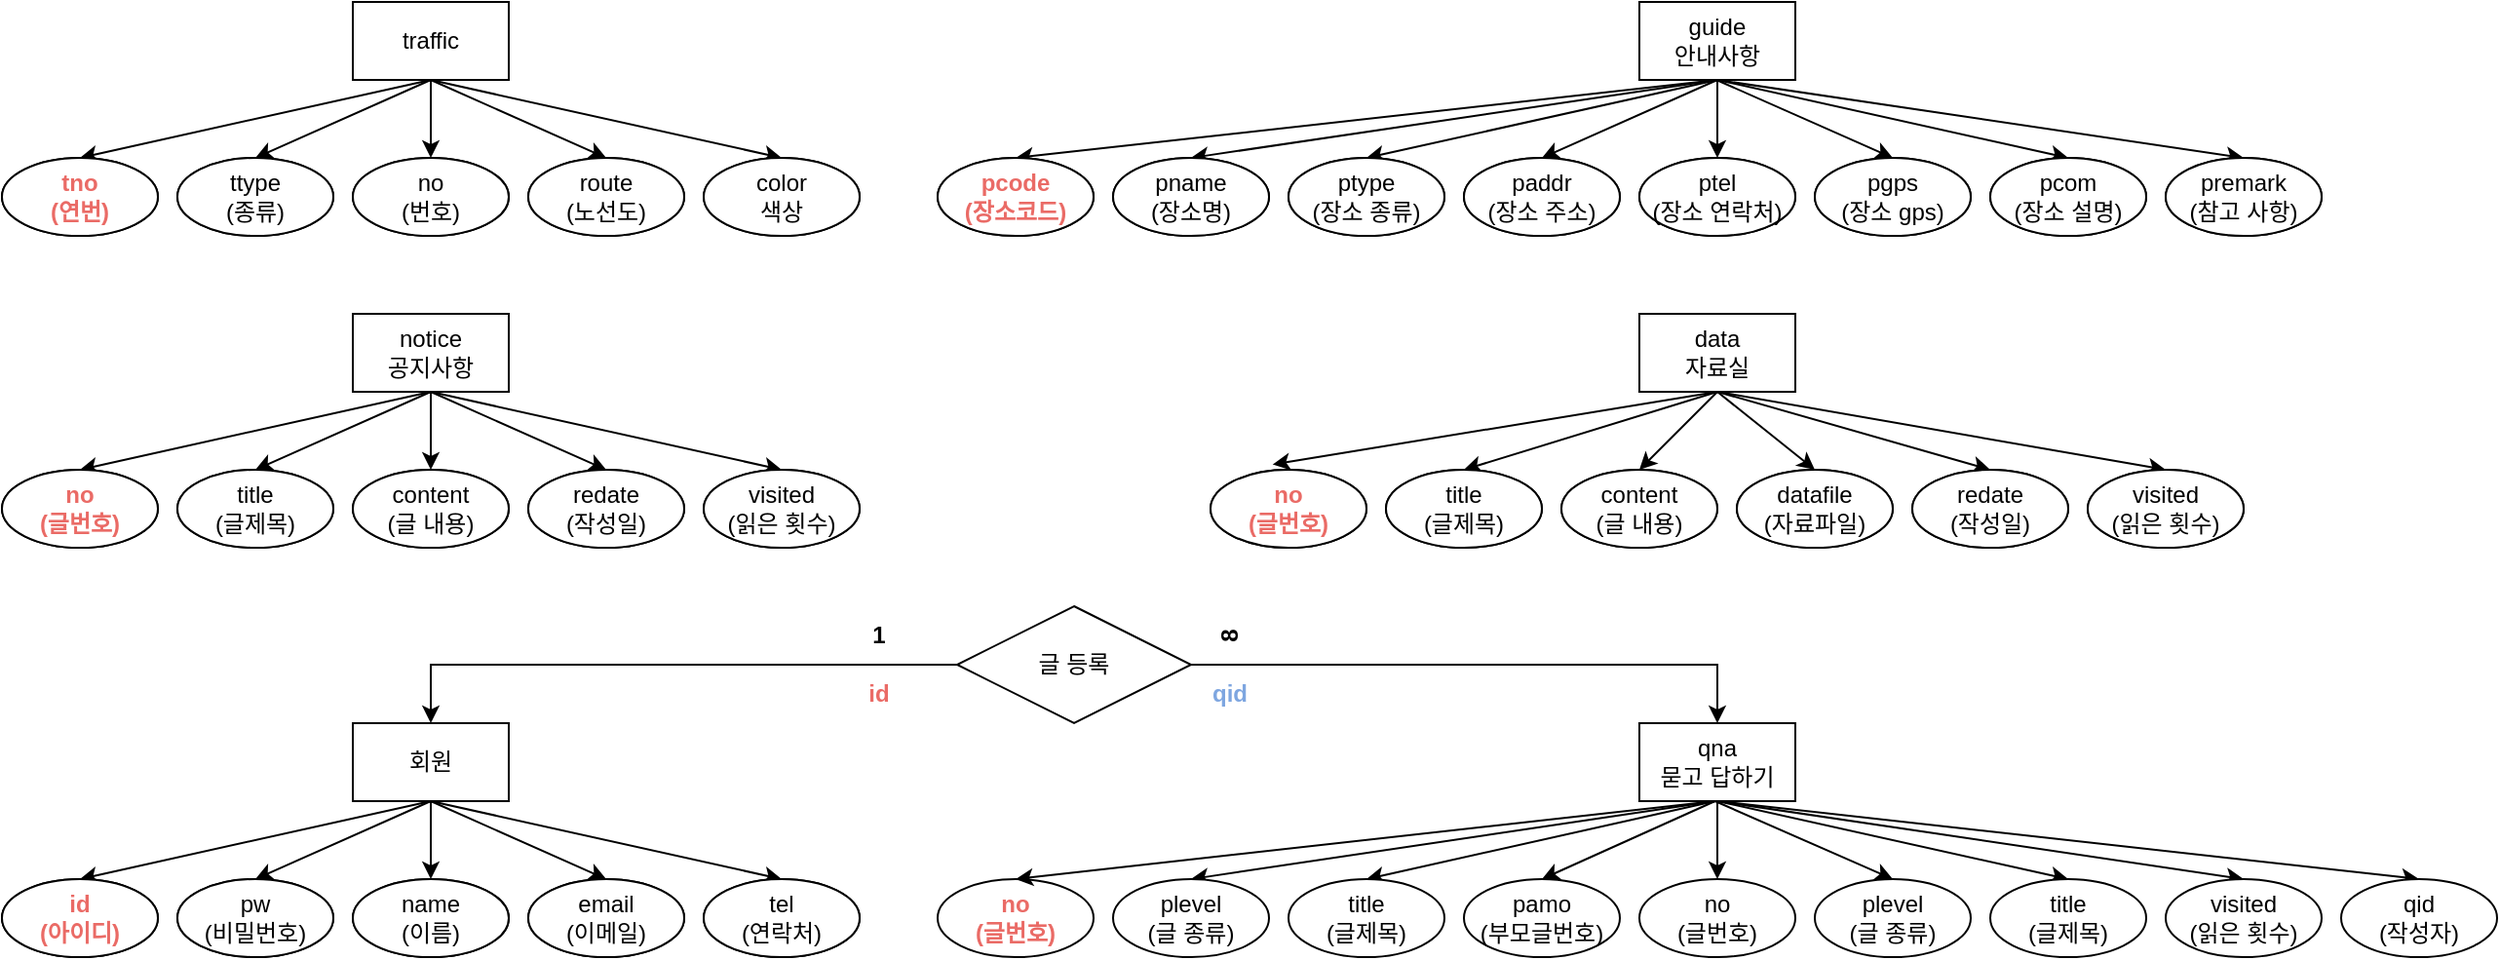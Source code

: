 <mxfile version="24.2.1" type="device">
  <diagram name="페이지-1" id="wc_RMuyXJuBvEDWUiY1t">
    <mxGraphModel dx="1687" dy="878" grid="1" gridSize="10" guides="1" tooltips="1" connect="1" arrows="1" fold="1" page="1" pageScale="1" pageWidth="827" pageHeight="1169" math="0" shadow="0">
      <root>
        <mxCell id="0" />
        <mxCell id="1" parent="0" />
        <mxCell id="wLEpD9boN89ZqIKXBkGT-1" value="traffic" style="rounded=0;whiteSpace=wrap;html=1;" parent="1" vertex="1">
          <mxGeometry x="220" y="40" width="80" height="40" as="geometry" />
        </mxCell>
        <mxCell id="wLEpD9boN89ZqIKXBkGT-2" value="ttype&lt;div&gt;(종류)&lt;/div&gt;" style="ellipse;whiteSpace=wrap;html=1;fontColor=#000000;fontStyle=0" parent="1" vertex="1">
          <mxGeometry x="130" y="120" width="80" height="40" as="geometry" />
        </mxCell>
        <mxCell id="wLEpD9boN89ZqIKXBkGT-3" value="no&lt;div&gt;(번호)&lt;/div&gt;" style="ellipse;whiteSpace=wrap;html=1;" parent="1" vertex="1">
          <mxGeometry x="220" y="120" width="80" height="40" as="geometry" />
        </mxCell>
        <mxCell id="wLEpD9boN89ZqIKXBkGT-4" value="&lt;div&gt;route&lt;/div&gt;&lt;div&gt;(노선도)&lt;/div&gt;" style="ellipse;whiteSpace=wrap;html=1;" parent="1" vertex="1">
          <mxGeometry x="310" y="120" width="80" height="40" as="geometry" />
        </mxCell>
        <mxCell id="wLEpD9boN89ZqIKXBkGT-5" value="color&lt;div&gt;색상&lt;/div&gt;" style="ellipse;whiteSpace=wrap;html=1;" parent="1" vertex="1">
          <mxGeometry x="400" y="120" width="80" height="40" as="geometry" />
        </mxCell>
        <mxCell id="wLEpD9boN89ZqIKXBkGT-6" value="" style="endArrow=classic;html=1;rounded=0;exitX=0.5;exitY=1;exitDx=0;exitDy=0;entryX=0.5;entryY=0;entryDx=0;entryDy=0;" parent="1" source="wLEpD9boN89ZqIKXBkGT-1" target="wLEpD9boN89ZqIKXBkGT-2" edge="1">
          <mxGeometry width="50" height="50" relative="1" as="geometry">
            <mxPoint x="450" y="410" as="sourcePoint" />
            <mxPoint x="500" y="360" as="targetPoint" />
          </mxGeometry>
        </mxCell>
        <mxCell id="wLEpD9boN89ZqIKXBkGT-7" value="" style="endArrow=classic;html=1;rounded=0;exitX=0.5;exitY=1;exitDx=0;exitDy=0;entryX=0.5;entryY=0;entryDx=0;entryDy=0;" parent="1" source="wLEpD9boN89ZqIKXBkGT-1" target="wLEpD9boN89ZqIKXBkGT-3" edge="1">
          <mxGeometry width="50" height="50" relative="1" as="geometry">
            <mxPoint x="300" y="80" as="sourcePoint" />
            <mxPoint x="140" y="120" as="targetPoint" />
          </mxGeometry>
        </mxCell>
        <mxCell id="wLEpD9boN89ZqIKXBkGT-8" value="" style="endArrow=classic;html=1;rounded=0;entryX=0.5;entryY=0;entryDx=0;entryDy=0;exitX=0.5;exitY=1;exitDx=0;exitDy=0;" parent="1" source="wLEpD9boN89ZqIKXBkGT-1" target="wLEpD9boN89ZqIKXBkGT-4" edge="1">
          <mxGeometry width="50" height="50" relative="1" as="geometry">
            <mxPoint x="300" y="80" as="sourcePoint" />
            <mxPoint x="260" y="130" as="targetPoint" />
          </mxGeometry>
        </mxCell>
        <mxCell id="wLEpD9boN89ZqIKXBkGT-9" value="" style="endArrow=classic;html=1;rounded=0;entryX=0.5;entryY=0;entryDx=0;entryDy=0;exitX=0.5;exitY=1;exitDx=0;exitDy=0;" parent="1" source="wLEpD9boN89ZqIKXBkGT-1" target="wLEpD9boN89ZqIKXBkGT-5" edge="1">
          <mxGeometry width="50" height="50" relative="1" as="geometry">
            <mxPoint x="310" y="90" as="sourcePoint" />
            <mxPoint x="370" y="130" as="targetPoint" />
          </mxGeometry>
        </mxCell>
        <mxCell id="wLEpD9boN89ZqIKXBkGT-10" value="&lt;div&gt;guide&lt;/div&gt;안내사항" style="rounded=0;whiteSpace=wrap;html=1;" parent="1" vertex="1">
          <mxGeometry x="880" y="40" width="80" height="40" as="geometry" />
        </mxCell>
        <mxCell id="wLEpD9boN89ZqIKXBkGT-11" value="&lt;div&gt;pcode&lt;/div&gt;(장소코드)" style="ellipse;whiteSpace=wrap;html=1;fontStyle=1;fontColor=#EA6B66;" parent="1" vertex="1">
          <mxGeometry x="520" y="120" width="80" height="40" as="geometry" />
        </mxCell>
        <mxCell id="wLEpD9boN89ZqIKXBkGT-12" value="&lt;div&gt;pname&lt;/div&gt;(장소명)" style="ellipse;whiteSpace=wrap;html=1;" parent="1" vertex="1">
          <mxGeometry x="610" y="120" width="80" height="40" as="geometry" />
        </mxCell>
        <mxCell id="wLEpD9boN89ZqIKXBkGT-13" value="&lt;div&gt;ptype&lt;/div&gt;(장소 종류)" style="ellipse;whiteSpace=wrap;html=1;" parent="1" vertex="1">
          <mxGeometry x="700" y="120" width="80" height="40" as="geometry" />
        </mxCell>
        <mxCell id="wLEpD9boN89ZqIKXBkGT-14" value="&lt;div&gt;paddr&lt;/div&gt;(장소 주소)" style="ellipse;whiteSpace=wrap;html=1;" parent="1" vertex="1">
          <mxGeometry x="790" y="120" width="80" height="40" as="geometry" />
        </mxCell>
        <mxCell id="wLEpD9boN89ZqIKXBkGT-15" value="&lt;div&gt;ptel&lt;/div&gt;(장소 연락처)" style="ellipse;whiteSpace=wrap;html=1;" parent="1" vertex="1">
          <mxGeometry x="880" y="120" width="80" height="40" as="geometry" />
        </mxCell>
        <mxCell id="wLEpD9boN89ZqIKXBkGT-16" value="&lt;div&gt;pgps&lt;/div&gt;(장소 gps)" style="ellipse;whiteSpace=wrap;html=1;" parent="1" vertex="1">
          <mxGeometry x="970" y="120" width="80" height="40" as="geometry" />
        </mxCell>
        <mxCell id="wLEpD9boN89ZqIKXBkGT-17" value="&lt;div&gt;pcom&lt;/div&gt;(장소 설명)" style="ellipse;whiteSpace=wrap;html=1;" parent="1" vertex="1">
          <mxGeometry x="1060" y="120" width="80" height="40" as="geometry" />
        </mxCell>
        <mxCell id="wLEpD9boN89ZqIKXBkGT-18" value="&lt;div&gt;premark&lt;/div&gt;(참고 사항)" style="ellipse;whiteSpace=wrap;html=1;" parent="1" vertex="1">
          <mxGeometry x="1150" y="120" width="80" height="40" as="geometry" />
        </mxCell>
        <mxCell id="wLEpD9boN89ZqIKXBkGT-19" value="" style="endArrow=classic;html=1;rounded=0;exitX=0.5;exitY=1;exitDx=0;exitDy=0;entryX=0.5;entryY=0;entryDx=0;entryDy=0;" parent="1" source="wLEpD9boN89ZqIKXBkGT-10" target="wLEpD9boN89ZqIKXBkGT-15" edge="1">
          <mxGeometry width="50" height="50" relative="1" as="geometry">
            <mxPoint x="810" y="410" as="sourcePoint" />
            <mxPoint x="860" y="360" as="targetPoint" />
          </mxGeometry>
        </mxCell>
        <mxCell id="wLEpD9boN89ZqIKXBkGT-20" value="" style="endArrow=classic;html=1;rounded=0;exitX=0.5;exitY=1;exitDx=0;exitDy=0;entryX=0.5;entryY=0;entryDx=0;entryDy=0;" parent="1" target="wLEpD9boN89ZqIKXBkGT-16" edge="1">
          <mxGeometry width="50" height="50" relative="1" as="geometry">
            <mxPoint x="919.5" y="80" as="sourcePoint" />
            <mxPoint x="919.5" y="120" as="targetPoint" />
          </mxGeometry>
        </mxCell>
        <mxCell id="wLEpD9boN89ZqIKXBkGT-21" value="" style="endArrow=classic;html=1;rounded=0;exitX=0.5;exitY=1;exitDx=0;exitDy=0;entryX=0.5;entryY=0;entryDx=0;entryDy=0;" parent="1" target="wLEpD9boN89ZqIKXBkGT-14" edge="1">
          <mxGeometry width="50" height="50" relative="1" as="geometry">
            <mxPoint x="920" y="80" as="sourcePoint" />
            <mxPoint x="999.5" y="116" as="targetPoint" />
          </mxGeometry>
        </mxCell>
        <mxCell id="wLEpD9boN89ZqIKXBkGT-22" value="" style="endArrow=classic;html=1;rounded=0;exitX=0.5;exitY=1;exitDx=0;exitDy=0;entryX=0.5;entryY=0;entryDx=0;entryDy=0;" parent="1" target="wLEpD9boN89ZqIKXBkGT-13" edge="1">
          <mxGeometry width="50" height="50" relative="1" as="geometry">
            <mxPoint x="920" y="80" as="sourcePoint" />
            <mxPoint x="830" y="120" as="targetPoint" />
          </mxGeometry>
        </mxCell>
        <mxCell id="wLEpD9boN89ZqIKXBkGT-23" value="" style="endArrow=classic;html=1;rounded=0;exitX=0.5;exitY=1;exitDx=0;exitDy=0;entryX=0.5;entryY=0;entryDx=0;entryDy=0;" parent="1" target="wLEpD9boN89ZqIKXBkGT-12" edge="1">
          <mxGeometry width="50" height="50" relative="1" as="geometry">
            <mxPoint x="920" y="80" as="sourcePoint" />
            <mxPoint x="740" y="120" as="targetPoint" />
          </mxGeometry>
        </mxCell>
        <mxCell id="wLEpD9boN89ZqIKXBkGT-24" value="" style="endArrow=classic;html=1;rounded=0;exitX=0.5;exitY=1;exitDx=0;exitDy=0;entryX=0.5;entryY=0;entryDx=0;entryDy=0;" parent="1" source="wLEpD9boN89ZqIKXBkGT-10" target="wLEpD9boN89ZqIKXBkGT-11" edge="1">
          <mxGeometry width="50" height="50" relative="1" as="geometry">
            <mxPoint x="830" y="80" as="sourcePoint" />
            <mxPoint x="560" y="120" as="targetPoint" />
          </mxGeometry>
        </mxCell>
        <mxCell id="wLEpD9boN89ZqIKXBkGT-25" value="" style="endArrow=classic;html=1;rounded=0;exitX=0.5;exitY=1;exitDx=0;exitDy=0;entryX=0.5;entryY=0;entryDx=0;entryDy=0;" parent="1" source="wLEpD9boN89ZqIKXBkGT-10" target="wLEpD9boN89ZqIKXBkGT-18" edge="1">
          <mxGeometry width="50" height="50" relative="1" as="geometry">
            <mxPoint x="930" y="90" as="sourcePoint" />
            <mxPoint x="570" y="130" as="targetPoint" />
          </mxGeometry>
        </mxCell>
        <mxCell id="wLEpD9boN89ZqIKXBkGT-26" value="" style="endArrow=classic;html=1;rounded=0;exitX=0.5;exitY=1;exitDx=0;exitDy=0;entryX=0.5;entryY=0;entryDx=0;entryDy=0;" parent="1" source="wLEpD9boN89ZqIKXBkGT-10" target="wLEpD9boN89ZqIKXBkGT-17" edge="1">
          <mxGeometry width="50" height="50" relative="1" as="geometry">
            <mxPoint x="810" y="410" as="sourcePoint" />
            <mxPoint x="860" y="360" as="targetPoint" />
          </mxGeometry>
        </mxCell>
        <mxCell id="wLEpD9boN89ZqIKXBkGT-28" value="&lt;div&gt;notice&lt;/div&gt;공지사항&lt;div&gt;&lt;/div&gt;" style="rounded=0;whiteSpace=wrap;html=1;" parent="1" vertex="1">
          <mxGeometry x="220" y="200" width="80" height="40" as="geometry" />
        </mxCell>
        <mxCell id="wLEpD9boN89ZqIKXBkGT-29" value="no&lt;div&gt;&lt;/div&gt;&lt;div&gt;글번호&lt;/div&gt;" style="ellipse;whiteSpace=wrap;html=1;fontColor=#EA6B66;fontStyle=1" parent="1" vertex="1">
          <mxGeometry x="40" y="280" width="80" height="40" as="geometry" />
        </mxCell>
        <mxCell id="wLEpD9boN89ZqIKXBkGT-30" value="title&lt;div&gt;글제목&lt;/div&gt;" style="ellipse;whiteSpace=wrap;html=1;" parent="1" vertex="1">
          <mxGeometry x="130" y="280" width="80" height="40" as="geometry" />
        </mxCell>
        <mxCell id="wLEpD9boN89ZqIKXBkGT-31" value="content&lt;div&gt;&lt;/div&gt;&lt;div&gt;글 내용&lt;/div&gt;" style="ellipse;whiteSpace=wrap;html=1;" parent="1" vertex="1">
          <mxGeometry x="220" y="280" width="80" height="40" as="geometry" />
        </mxCell>
        <mxCell id="wLEpD9boN89ZqIKXBkGT-32" value="redate&lt;div&gt;&lt;/div&gt;&lt;div&gt;작성일&lt;/div&gt;" style="ellipse;whiteSpace=wrap;html=1;" parent="1" vertex="1">
          <mxGeometry x="310" y="280" width="80" height="40" as="geometry" />
        </mxCell>
        <mxCell id="wLEpD9boN89ZqIKXBkGT-33" value="visited&lt;div&gt;&lt;/div&gt;&lt;div&gt;읽은 횟수&lt;/div&gt;" style="ellipse;whiteSpace=wrap;html=1;" parent="1" vertex="1">
          <mxGeometry x="400" y="280" width="80" height="40" as="geometry" />
        </mxCell>
        <mxCell id="wLEpD9boN89ZqIKXBkGT-37" value="" style="endArrow=classic;html=1;rounded=0;exitX=0.5;exitY=1;exitDx=0;exitDy=0;entryX=0.5;entryY=0;entryDx=0;entryDy=0;" parent="1" source="wLEpD9boN89ZqIKXBkGT-28" target="wLEpD9boN89ZqIKXBkGT-33" edge="1">
          <mxGeometry width="50" height="50" relative="1" as="geometry">
            <mxPoint x="330" y="570" as="sourcePoint" />
            <mxPoint x="380" y="520" as="targetPoint" />
          </mxGeometry>
        </mxCell>
        <mxCell id="wLEpD9boN89ZqIKXBkGT-39" value="" style="endArrow=classic;html=1;rounded=0;exitX=0.5;exitY=1;exitDx=0;exitDy=0;entryX=0.5;entryY=0;entryDx=0;entryDy=0;" parent="1" source="wLEpD9boN89ZqIKXBkGT-28" target="wLEpD9boN89ZqIKXBkGT-32" edge="1">
          <mxGeometry width="50" height="50" relative="1" as="geometry">
            <mxPoint x="440" y="240" as="sourcePoint" />
            <mxPoint x="519.5" y="276" as="targetPoint" />
          </mxGeometry>
        </mxCell>
        <mxCell id="wLEpD9boN89ZqIKXBkGT-40" value="" style="endArrow=classic;html=1;rounded=0;exitX=0.5;exitY=1;exitDx=0;exitDy=0;entryX=0.5;entryY=0;entryDx=0;entryDy=0;" parent="1" source="wLEpD9boN89ZqIKXBkGT-28" target="wLEpD9boN89ZqIKXBkGT-31" edge="1">
          <mxGeometry width="50" height="50" relative="1" as="geometry">
            <mxPoint x="440" y="240" as="sourcePoint" />
            <mxPoint x="350" y="280" as="targetPoint" />
          </mxGeometry>
        </mxCell>
        <mxCell id="wLEpD9boN89ZqIKXBkGT-41" value="" style="endArrow=classic;html=1;rounded=0;exitX=0.5;exitY=1;exitDx=0;exitDy=0;entryX=0.5;entryY=0;entryDx=0;entryDy=0;" parent="1" source="wLEpD9boN89ZqIKXBkGT-28" target="wLEpD9boN89ZqIKXBkGT-30" edge="1">
          <mxGeometry width="50" height="50" relative="1" as="geometry">
            <mxPoint x="440" y="240" as="sourcePoint" />
            <mxPoint x="260" y="280" as="targetPoint" />
          </mxGeometry>
        </mxCell>
        <mxCell id="wLEpD9boN89ZqIKXBkGT-42" value="" style="endArrow=classic;html=1;rounded=0;exitX=0.5;exitY=1;exitDx=0;exitDy=0;entryX=0.5;entryY=0;entryDx=0;entryDy=0;" parent="1" source="wLEpD9boN89ZqIKXBkGT-28" edge="1">
          <mxGeometry width="50" height="50" relative="1" as="geometry">
            <mxPoint x="350" y="240" as="sourcePoint" />
            <mxPoint x="80" y="280" as="targetPoint" />
          </mxGeometry>
        </mxCell>
        <mxCell id="wLEpD9boN89ZqIKXBkGT-45" value="no&lt;div&gt;&lt;/div&gt;&lt;div&gt;(글번호)&lt;/div&gt;" style="ellipse;whiteSpace=wrap;html=1;fontColor=#EA6B66;fontStyle=1" parent="1" vertex="1">
          <mxGeometry x="520" y="490" width="80" height="40" as="geometry" />
        </mxCell>
        <mxCell id="wLEpD9boN89ZqIKXBkGT-47" value="qna&lt;div&gt;&lt;div&gt;&lt;/div&gt;&lt;div&gt;&lt;/div&gt;&lt;div&gt;묻고 답하기&lt;/div&gt;&lt;/div&gt;" style="rounded=0;whiteSpace=wrap;html=1;" parent="1" vertex="1">
          <mxGeometry x="880" y="410" width="80" height="40" as="geometry" />
        </mxCell>
        <mxCell id="wLEpD9boN89ZqIKXBkGT-55" value="data&lt;div&gt;자료실&lt;/div&gt;" style="rounded=0;whiteSpace=wrap;html=1;" parent="1" vertex="1">
          <mxGeometry x="880" y="200" width="80" height="40" as="geometry" />
        </mxCell>
        <mxCell id="wLEpD9boN89ZqIKXBkGT-56" value="no&lt;div&gt;&lt;/div&gt;&lt;div&gt;글번호&lt;/div&gt;" style="ellipse;whiteSpace=wrap;html=1;fontStyle=1;fontColor=#EA6B66;" parent="1" vertex="1">
          <mxGeometry x="660" y="280" width="80" height="40" as="geometry" />
        </mxCell>
        <mxCell id="wLEpD9boN89ZqIKXBkGT-57" value="title&lt;div&gt;글제목&lt;/div&gt;" style="ellipse;whiteSpace=wrap;html=1;" parent="1" vertex="1">
          <mxGeometry x="750" y="280" width="80" height="40" as="geometry" />
        </mxCell>
        <mxCell id="wLEpD9boN89ZqIKXBkGT-58" value="content&lt;div&gt;&lt;/div&gt;&lt;div&gt;글 내용&lt;/div&gt;" style="ellipse;whiteSpace=wrap;html=1;" parent="1" vertex="1">
          <mxGeometry x="840" y="280" width="80" height="40" as="geometry" />
        </mxCell>
        <mxCell id="wLEpD9boN89ZqIKXBkGT-59" value="redate&lt;div&gt;&lt;/div&gt;&lt;div&gt;작성일&lt;/div&gt;" style="ellipse;whiteSpace=wrap;html=1;" parent="1" vertex="1">
          <mxGeometry x="1020" y="280" width="80" height="40" as="geometry" />
        </mxCell>
        <mxCell id="wLEpD9boN89ZqIKXBkGT-60" value="visited&lt;div&gt;&lt;/div&gt;&lt;div&gt;읽은 횟수&lt;/div&gt;" style="ellipse;whiteSpace=wrap;html=1;" parent="1" vertex="1">
          <mxGeometry x="1110" y="280" width="80" height="40" as="geometry" />
        </mxCell>
        <mxCell id="wLEpD9boN89ZqIKXBkGT-61" value="&lt;div&gt;datafile&lt;/div&gt;자료파일" style="ellipse;whiteSpace=wrap;html=1;" parent="1" vertex="1">
          <mxGeometry x="930" y="280" width="80" height="40" as="geometry" />
        </mxCell>
        <mxCell id="wLEpD9boN89ZqIKXBkGT-63" value="" style="endArrow=classic;html=1;rounded=0;exitX=0.5;exitY=1;exitDx=0;exitDy=0;entryX=0.5;entryY=0;entryDx=0;entryDy=0;" parent="1" source="wLEpD9boN89ZqIKXBkGT-55" target="wLEpD9boN89ZqIKXBkGT-58" edge="1">
          <mxGeometry width="50" height="50" relative="1" as="geometry">
            <mxPoint x="670" y="390" as="sourcePoint" />
            <mxPoint x="720" y="340" as="targetPoint" />
          </mxGeometry>
        </mxCell>
        <mxCell id="wLEpD9boN89ZqIKXBkGT-64" value="" style="endArrow=classic;html=1;rounded=0;exitX=0.5;exitY=1;exitDx=0;exitDy=0;entryX=0.5;entryY=0;entryDx=0;entryDy=0;" parent="1" target="wLEpD9boN89ZqIKXBkGT-57" edge="1">
          <mxGeometry width="50" height="50" relative="1" as="geometry">
            <mxPoint x="920" y="240" as="sourcePoint" />
            <mxPoint x="880" y="280" as="targetPoint" />
          </mxGeometry>
        </mxCell>
        <mxCell id="wLEpD9boN89ZqIKXBkGT-65" value="" style="endArrow=classic;html=1;rounded=0;exitX=0.5;exitY=1;exitDx=0;exitDy=0;entryX=0.398;entryY=-0.068;entryDx=0;entryDy=0;entryPerimeter=0;" parent="1" target="wLEpD9boN89ZqIKXBkGT-56" edge="1">
          <mxGeometry width="50" height="50" relative="1" as="geometry">
            <mxPoint x="920" y="240" as="sourcePoint" />
            <mxPoint x="790" y="280" as="targetPoint" />
          </mxGeometry>
        </mxCell>
        <mxCell id="wLEpD9boN89ZqIKXBkGT-67" value="" style="endArrow=classic;html=1;rounded=0;exitX=0.5;exitY=1;exitDx=0;exitDy=0;entryX=0.5;entryY=0;entryDx=0;entryDy=0;" parent="1" target="wLEpD9boN89ZqIKXBkGT-61" edge="1">
          <mxGeometry width="50" height="50" relative="1" as="geometry">
            <mxPoint x="920" y="240" as="sourcePoint" />
            <mxPoint x="880" y="280" as="targetPoint" />
          </mxGeometry>
        </mxCell>
        <mxCell id="wLEpD9boN89ZqIKXBkGT-68" value="" style="endArrow=classic;html=1;rounded=0;exitX=0.5;exitY=1;exitDx=0;exitDy=0;entryX=0.5;entryY=0;entryDx=0;entryDy=0;" parent="1" source="wLEpD9boN89ZqIKXBkGT-55" target="wLEpD9boN89ZqIKXBkGT-59" edge="1">
          <mxGeometry width="50" height="50" relative="1" as="geometry">
            <mxPoint x="930" y="250" as="sourcePoint" />
            <mxPoint x="980" y="290" as="targetPoint" />
          </mxGeometry>
        </mxCell>
        <mxCell id="wLEpD9boN89ZqIKXBkGT-69" value="" style="endArrow=classic;html=1;rounded=0;exitX=0.5;exitY=1;exitDx=0;exitDy=0;entryX=0.5;entryY=0;entryDx=0;entryDy=0;" parent="1" target="wLEpD9boN89ZqIKXBkGT-60" edge="1">
          <mxGeometry width="50" height="50" relative="1" as="geometry">
            <mxPoint x="920" y="240" as="sourcePoint" />
            <mxPoint x="1060" y="280" as="targetPoint" />
          </mxGeometry>
        </mxCell>
        <mxCell id="wLEpD9boN89ZqIKXBkGT-70" value="" style="endArrow=classic;html=1;rounded=0;exitX=0.5;exitY=1;exitDx=0;exitDy=0;entryX=0.5;entryY=0;entryDx=0;entryDy=0;" parent="1" source="wLEpD9boN89ZqIKXBkGT-47" edge="1">
          <mxGeometry width="50" height="50" relative="1" as="geometry">
            <mxPoint x="670" y="440" as="sourcePoint" />
            <mxPoint x="920" y="490.0" as="targetPoint" />
          </mxGeometry>
        </mxCell>
        <mxCell id="wLEpD9boN89ZqIKXBkGT-71" value="" style="endArrow=classic;html=1;rounded=0;exitX=0.5;exitY=1;exitDx=0;exitDy=0;entryX=0.5;entryY=0;entryDx=0;entryDy=0;" parent="1" edge="1">
          <mxGeometry width="50" height="50" relative="1" as="geometry">
            <mxPoint x="918.82" y="450" as="sourcePoint" />
            <mxPoint x="830" y="490.0" as="targetPoint" />
            <Array as="points" />
          </mxGeometry>
        </mxCell>
        <mxCell id="wLEpD9boN89ZqIKXBkGT-72" value="" style="endArrow=classic;html=1;rounded=0;exitX=0.5;exitY=1;exitDx=0;exitDy=0;entryX=0.5;entryY=0;entryDx=0;entryDy=0;" parent="1" edge="1">
          <mxGeometry width="50" height="50" relative="1" as="geometry">
            <mxPoint x="918.82" y="450" as="sourcePoint" />
            <mxPoint x="740" y="490.0" as="targetPoint" />
          </mxGeometry>
        </mxCell>
        <mxCell id="wLEpD9boN89ZqIKXBkGT-73" value="" style="endArrow=classic;html=1;rounded=0;exitX=0.5;exitY=1;exitDx=0;exitDy=0;entryX=0.5;entryY=0;entryDx=0;entryDy=0;" parent="1" edge="1">
          <mxGeometry width="50" height="50" relative="1" as="geometry">
            <mxPoint x="918.82" y="450" as="sourcePoint" />
            <mxPoint x="650" y="490.0" as="targetPoint" />
          </mxGeometry>
        </mxCell>
        <mxCell id="wLEpD9boN89ZqIKXBkGT-74" value="" style="endArrow=classic;html=1;rounded=0;exitX=0.5;exitY=1;exitDx=0;exitDy=0;entryX=0.5;entryY=0;entryDx=0;entryDy=0;" parent="1" target="wLEpD9boN89ZqIKXBkGT-45" edge="1">
          <mxGeometry width="50" height="50" relative="1" as="geometry">
            <mxPoint x="918.82" y="450" as="sourcePoint" />
            <mxPoint x="650" y="490" as="targetPoint" />
          </mxGeometry>
        </mxCell>
        <mxCell id="wLEpD9boN89ZqIKXBkGT-75" value="" style="endArrow=classic;html=1;rounded=0;exitX=0.5;exitY=1;exitDx=0;exitDy=0;entryX=0.5;entryY=0;entryDx=0;entryDy=0;" parent="1" edge="1">
          <mxGeometry width="50" height="50" relative="1" as="geometry">
            <mxPoint x="918.82" y="450" as="sourcePoint" />
            <mxPoint x="1010" y="490.0" as="targetPoint" />
            <Array as="points" />
          </mxGeometry>
        </mxCell>
        <mxCell id="wLEpD9boN89ZqIKXBkGT-76" value="" style="endArrow=classic;html=1;rounded=0;entryX=0.5;entryY=0;entryDx=0;entryDy=0;" parent="1" edge="1">
          <mxGeometry width="50" height="50" relative="1" as="geometry">
            <mxPoint x="920" y="450" as="sourcePoint" />
            <mxPoint x="1100" y="490.0" as="targetPoint" />
          </mxGeometry>
        </mxCell>
        <mxCell id="wLEpD9boN89ZqIKXBkGT-77" value="" style="endArrow=classic;html=1;rounded=0;entryX=0.5;entryY=0;entryDx=0;entryDy=0;" parent="1" edge="1">
          <mxGeometry width="50" height="50" relative="1" as="geometry">
            <mxPoint x="920" y="450" as="sourcePoint" />
            <mxPoint x="1190" y="490.0" as="targetPoint" />
          </mxGeometry>
        </mxCell>
        <mxCell id="wLEpD9boN89ZqIKXBkGT-78" value="" style="endArrow=classic;html=1;rounded=0;entryX=0.5;entryY=0;entryDx=0;entryDy=0;" parent="1" edge="1">
          <mxGeometry width="50" height="50" relative="1" as="geometry">
            <mxPoint x="920" y="450" as="sourcePoint" />
            <mxPoint x="1280" y="490.0" as="targetPoint" />
          </mxGeometry>
        </mxCell>
        <mxCell id="vwDtK0CcnElSGR0Fmsos-2" value="회원&lt;div&gt;&lt;/div&gt;&lt;div&gt;&lt;/div&gt;" style="rounded=0;whiteSpace=wrap;html=1;" parent="1" vertex="1">
          <mxGeometry x="220" y="410" width="80" height="40" as="geometry" />
        </mxCell>
        <mxCell id="vwDtK0CcnElSGR0Fmsos-3" value="&lt;span style=&quot;color: rgb(0, 0, 0); font-weight: 400;&quot;&gt;회원번호&lt;/span&gt;" style="ellipse;whiteSpace=wrap;html=1;fontColor=#EA6B66;fontStyle=1" parent="1" vertex="1">
          <mxGeometry x="40" y="490" width="80" height="40" as="geometry" />
        </mxCell>
        <mxCell id="vwDtK0CcnElSGR0Fmsos-4" value="아이디" style="ellipse;whiteSpace=wrap;html=1;fontStyle=1;fontColor=#EA6B66;" parent="1" vertex="1">
          <mxGeometry x="130" y="490" width="80" height="40" as="geometry" />
        </mxCell>
        <mxCell id="vwDtK0CcnElSGR0Fmsos-5" value="비밀번호" style="ellipse;whiteSpace=wrap;html=1;" parent="1" vertex="1">
          <mxGeometry x="220" y="490" width="80" height="40" as="geometry" />
        </mxCell>
        <mxCell id="vwDtK0CcnElSGR0Fmsos-6" value="이메일" style="ellipse;whiteSpace=wrap;html=1;" parent="1" vertex="1">
          <mxGeometry x="310" y="490" width="80" height="40" as="geometry" />
        </mxCell>
        <mxCell id="vwDtK0CcnElSGR0Fmsos-7" value="연락처" style="ellipse;whiteSpace=wrap;html=1;" parent="1" vertex="1">
          <mxGeometry x="400" y="490" width="80" height="40" as="geometry" />
        </mxCell>
        <mxCell id="vwDtK0CcnElSGR0Fmsos-8" value="" style="endArrow=classic;html=1;rounded=0;exitX=0.5;exitY=1;exitDx=0;exitDy=0;entryX=0.5;entryY=0;entryDx=0;entryDy=0;" parent="1" source="vwDtK0CcnElSGR0Fmsos-2" target="vwDtK0CcnElSGR0Fmsos-7" edge="1">
          <mxGeometry width="50" height="50" relative="1" as="geometry">
            <mxPoint x="330" y="780" as="sourcePoint" />
            <mxPoint x="380" y="730" as="targetPoint" />
          </mxGeometry>
        </mxCell>
        <mxCell id="vwDtK0CcnElSGR0Fmsos-9" value="" style="endArrow=classic;html=1;rounded=0;exitX=0.5;exitY=1;exitDx=0;exitDy=0;entryX=0.5;entryY=0;entryDx=0;entryDy=0;" parent="1" source="vwDtK0CcnElSGR0Fmsos-2" target="vwDtK0CcnElSGR0Fmsos-6" edge="1">
          <mxGeometry width="50" height="50" relative="1" as="geometry">
            <mxPoint x="440" y="450" as="sourcePoint" />
            <mxPoint x="519.5" y="486" as="targetPoint" />
          </mxGeometry>
        </mxCell>
        <mxCell id="vwDtK0CcnElSGR0Fmsos-10" value="" style="endArrow=classic;html=1;rounded=0;exitX=0.5;exitY=1;exitDx=0;exitDy=0;entryX=0.5;entryY=0;entryDx=0;entryDy=0;" parent="1" source="vwDtK0CcnElSGR0Fmsos-2" target="vwDtK0CcnElSGR0Fmsos-5" edge="1">
          <mxGeometry width="50" height="50" relative="1" as="geometry">
            <mxPoint x="440" y="450" as="sourcePoint" />
            <mxPoint x="350" y="490" as="targetPoint" />
          </mxGeometry>
        </mxCell>
        <mxCell id="vwDtK0CcnElSGR0Fmsos-11" value="" style="endArrow=classic;html=1;rounded=0;exitX=0.5;exitY=1;exitDx=0;exitDy=0;entryX=0.5;entryY=0;entryDx=0;entryDy=0;" parent="1" source="vwDtK0CcnElSGR0Fmsos-2" target="vwDtK0CcnElSGR0Fmsos-4" edge="1">
          <mxGeometry width="50" height="50" relative="1" as="geometry">
            <mxPoint x="440" y="450" as="sourcePoint" />
            <mxPoint x="260" y="490" as="targetPoint" />
          </mxGeometry>
        </mxCell>
        <mxCell id="vwDtK0CcnElSGR0Fmsos-12" value="" style="endArrow=classic;html=1;rounded=0;exitX=0.5;exitY=1;exitDx=0;exitDy=0;entryX=0.5;entryY=0;entryDx=0;entryDy=0;" parent="1" source="vwDtK0CcnElSGR0Fmsos-2" edge="1">
          <mxGeometry width="50" height="50" relative="1" as="geometry">
            <mxPoint x="350" y="450" as="sourcePoint" />
            <mxPoint x="80" y="490" as="targetPoint" />
          </mxGeometry>
        </mxCell>
        <mxCell id="vwDtK0CcnElSGR0Fmsos-14" style="edgeStyle=orthogonalEdgeStyle;rounded=0;orthogonalLoop=1;jettySize=auto;html=1;exitX=0;exitY=0.5;exitDx=0;exitDy=0;entryX=0.5;entryY=0;entryDx=0;entryDy=0;" parent="1" source="vwDtK0CcnElSGR0Fmsos-13" target="vwDtK0CcnElSGR0Fmsos-2" edge="1">
          <mxGeometry relative="1" as="geometry" />
        </mxCell>
        <mxCell id="vwDtK0CcnElSGR0Fmsos-15" style="edgeStyle=orthogonalEdgeStyle;rounded=0;orthogonalLoop=1;jettySize=auto;html=1;exitX=1;exitY=0.5;exitDx=0;exitDy=0;entryX=0.5;entryY=0;entryDx=0;entryDy=0;" parent="1" source="vwDtK0CcnElSGR0Fmsos-13" target="wLEpD9boN89ZqIKXBkGT-47" edge="1">
          <mxGeometry relative="1" as="geometry" />
        </mxCell>
        <mxCell id="vwDtK0CcnElSGR0Fmsos-13" value="글 등록" style="rhombus;whiteSpace=wrap;html=1;" parent="1" vertex="1">
          <mxGeometry x="530" y="350" width="120" height="60" as="geometry" />
        </mxCell>
        <mxCell id="vwDtK0CcnElSGR0Fmsos-29" value="tno&lt;div&gt;(연번)&lt;/div&gt;" style="ellipse;whiteSpace=wrap;html=1;fontColor=#EA6B66;fontStyle=1" parent="1" vertex="1">
          <mxGeometry x="40" y="120" width="80" height="40" as="geometry" />
        </mxCell>
        <mxCell id="rWyvjbutm_nfBu0yiYxB-1" value="id" style="text;html=1;align=center;verticalAlign=middle;whiteSpace=wrap;rounded=0;fontColor=#EA6B66;fontStyle=1" parent="1" vertex="1">
          <mxGeometry x="460" y="380" width="60" height="30" as="geometry" />
        </mxCell>
        <mxCell id="rWyvjbutm_nfBu0yiYxB-2" value="qid" style="text;html=1;align=center;verticalAlign=middle;whiteSpace=wrap;rounded=0;fontColor=#7EA6E0;fontStyle=1" parent="1" vertex="1">
          <mxGeometry x="640" y="380" width="60" height="30" as="geometry" />
        </mxCell>
        <mxCell id="rWyvjbutm_nfBu0yiYxB-3" value="1" style="text;html=1;align=center;verticalAlign=middle;whiteSpace=wrap;rounded=0;fontStyle=1" parent="1" vertex="1">
          <mxGeometry x="460" y="350" width="60" height="30" as="geometry" />
        </mxCell>
        <mxCell id="rWyvjbutm_nfBu0yiYxB-4" value="8" style="text;html=1;align=center;verticalAlign=middle;whiteSpace=wrap;rounded=0;rotation=-90;fontStyle=1" parent="1" vertex="1">
          <mxGeometry x="640" y="350" width="60" height="30" as="geometry" />
        </mxCell>
        <mxCell id="rWyvjbutm_nfBu0yiYxB-5" value="" style="endArrow=classic;html=1;rounded=0;entryX=0.5;entryY=0;entryDx=0;entryDy=0;" parent="1" target="vwDtK0CcnElSGR0Fmsos-29" edge="1">
          <mxGeometry width="50" height="50" relative="1" as="geometry">
            <mxPoint x="260" y="80" as="sourcePoint" />
            <mxPoint x="620" y="340" as="targetPoint" />
          </mxGeometry>
        </mxCell>
        <mxCell id="RWIjrDzSJ1lVRVLm1ELo-1" value="ttype&lt;div&gt;(종류)&lt;/div&gt;" style="ellipse;whiteSpace=wrap;html=1;fontColor=#000000;fontStyle=0" vertex="1" parent="1">
          <mxGeometry x="130" y="120" width="80" height="40" as="geometry" />
        </mxCell>
        <mxCell id="RWIjrDzSJ1lVRVLm1ELo-2" value="no&lt;div&gt;(번호)&lt;/div&gt;" style="ellipse;whiteSpace=wrap;html=1;" vertex="1" parent="1">
          <mxGeometry x="220" y="120" width="80" height="40" as="geometry" />
        </mxCell>
        <mxCell id="RWIjrDzSJ1lVRVLm1ELo-3" value="&lt;div&gt;route&lt;/div&gt;&lt;div&gt;(노선도)&lt;/div&gt;" style="ellipse;whiteSpace=wrap;html=1;" vertex="1" parent="1">
          <mxGeometry x="310" y="120" width="80" height="40" as="geometry" />
        </mxCell>
        <mxCell id="RWIjrDzSJ1lVRVLm1ELo-4" value="color&lt;div&gt;색상&lt;/div&gt;" style="ellipse;whiteSpace=wrap;html=1;" vertex="1" parent="1">
          <mxGeometry x="400" y="120" width="80" height="40" as="geometry" />
        </mxCell>
        <mxCell id="RWIjrDzSJ1lVRVLm1ELo-5" value="&lt;div&gt;pcode&lt;/div&gt;(장소코드)" style="ellipse;whiteSpace=wrap;html=1;fontStyle=1;fontColor=#EA6B66;" vertex="1" parent="1">
          <mxGeometry x="520" y="120" width="80" height="40" as="geometry" />
        </mxCell>
        <mxCell id="RWIjrDzSJ1lVRVLm1ELo-6" value="&lt;div&gt;pname&lt;/div&gt;(장소명)" style="ellipse;whiteSpace=wrap;html=1;" vertex="1" parent="1">
          <mxGeometry x="610" y="120" width="80" height="40" as="geometry" />
        </mxCell>
        <mxCell id="RWIjrDzSJ1lVRVLm1ELo-7" value="&lt;div&gt;ptype&lt;/div&gt;(장소 종류)" style="ellipse;whiteSpace=wrap;html=1;" vertex="1" parent="1">
          <mxGeometry x="700" y="120" width="80" height="40" as="geometry" />
        </mxCell>
        <mxCell id="RWIjrDzSJ1lVRVLm1ELo-8" value="&lt;div&gt;paddr&lt;/div&gt;(장소 주소)" style="ellipse;whiteSpace=wrap;html=1;" vertex="1" parent="1">
          <mxGeometry x="790" y="120" width="80" height="40" as="geometry" />
        </mxCell>
        <mxCell id="RWIjrDzSJ1lVRVLm1ELo-9" value="&lt;div&gt;ptel&lt;/div&gt;(장소 연락처)" style="ellipse;whiteSpace=wrap;html=1;" vertex="1" parent="1">
          <mxGeometry x="880" y="120" width="80" height="40" as="geometry" />
        </mxCell>
        <mxCell id="RWIjrDzSJ1lVRVLm1ELo-10" value="&lt;div&gt;pgps&lt;/div&gt;(장소 gps)" style="ellipse;whiteSpace=wrap;html=1;" vertex="1" parent="1">
          <mxGeometry x="970" y="120" width="80" height="40" as="geometry" />
        </mxCell>
        <mxCell id="RWIjrDzSJ1lVRVLm1ELo-11" value="&lt;div&gt;pcom&lt;/div&gt;(장소 설명)" style="ellipse;whiteSpace=wrap;html=1;" vertex="1" parent="1">
          <mxGeometry x="1060" y="120" width="80" height="40" as="geometry" />
        </mxCell>
        <mxCell id="RWIjrDzSJ1lVRVLm1ELo-12" value="&lt;div&gt;premark&lt;/div&gt;(참고 사항)" style="ellipse;whiteSpace=wrap;html=1;" vertex="1" parent="1">
          <mxGeometry x="1150" y="120" width="80" height="40" as="geometry" />
        </mxCell>
        <mxCell id="RWIjrDzSJ1lVRVLm1ELo-13" value="no&lt;div&gt;&lt;/div&gt;&lt;div&gt;(글번호)&lt;/div&gt;" style="ellipse;whiteSpace=wrap;html=1;fontColor=#EA6B66;fontStyle=1" vertex="1" parent="1">
          <mxGeometry x="40" y="280" width="80" height="40" as="geometry" />
        </mxCell>
        <mxCell id="RWIjrDzSJ1lVRVLm1ELo-14" value="title&lt;div&gt;(글제목)&lt;/div&gt;" style="ellipse;whiteSpace=wrap;html=1;" vertex="1" parent="1">
          <mxGeometry x="130" y="280" width="80" height="40" as="geometry" />
        </mxCell>
        <mxCell id="RWIjrDzSJ1lVRVLm1ELo-15" value="content&lt;div&gt;&lt;/div&gt;&lt;div&gt;(글 내용)&lt;/div&gt;" style="ellipse;whiteSpace=wrap;html=1;" vertex="1" parent="1">
          <mxGeometry x="220" y="280" width="80" height="40" as="geometry" />
        </mxCell>
        <mxCell id="RWIjrDzSJ1lVRVLm1ELo-16" value="redate&lt;div&gt;&lt;/div&gt;&lt;div&gt;(작성일)&lt;/div&gt;" style="ellipse;whiteSpace=wrap;html=1;" vertex="1" parent="1">
          <mxGeometry x="310" y="280" width="80" height="40" as="geometry" />
        </mxCell>
        <mxCell id="RWIjrDzSJ1lVRVLm1ELo-17" value="visited&lt;div&gt;&lt;/div&gt;&lt;div&gt;(읽은 횟수)&lt;/div&gt;" style="ellipse;whiteSpace=wrap;html=1;" vertex="1" parent="1">
          <mxGeometry x="400" y="280" width="80" height="40" as="geometry" />
        </mxCell>
        <mxCell id="RWIjrDzSJ1lVRVLm1ELo-19" value="title&lt;div&gt;(글제목)&lt;/div&gt;" style="ellipse;whiteSpace=wrap;html=1;" vertex="1" parent="1">
          <mxGeometry x="700" y="490" width="80" height="40" as="geometry" />
        </mxCell>
        <mxCell id="RWIjrDzSJ1lVRVLm1ELo-20" value="plevel&lt;div&gt;(글 종류)&lt;/div&gt;" style="ellipse;whiteSpace=wrap;html=1;" vertex="1" parent="1">
          <mxGeometry x="610" y="490" width="80" height="40" as="geometry" />
        </mxCell>
        <mxCell id="RWIjrDzSJ1lVRVLm1ELo-21" value="pamo&lt;div&gt;(부모글번호)&lt;/div&gt;" style="ellipse;whiteSpace=wrap;html=1;" vertex="1" parent="1">
          <mxGeometry x="790" y="490" width="80" height="40" as="geometry" />
        </mxCell>
        <mxCell id="RWIjrDzSJ1lVRVLm1ELo-22" value="no&lt;div&gt;&lt;/div&gt;&lt;div&gt;(글번호)&lt;/div&gt;" style="ellipse;whiteSpace=wrap;html=1;" vertex="1" parent="1">
          <mxGeometry x="880" y="490" width="80" height="40" as="geometry" />
        </mxCell>
        <mxCell id="RWIjrDzSJ1lVRVLm1ELo-23" value="title&lt;div&gt;(글제목)&lt;/div&gt;" style="ellipse;whiteSpace=wrap;html=1;" vertex="1" parent="1">
          <mxGeometry x="1060" y="490" width="80" height="40" as="geometry" />
        </mxCell>
        <mxCell id="RWIjrDzSJ1lVRVLm1ELo-24" value="plevel&lt;div&gt;(글 종류)&lt;/div&gt;" style="ellipse;whiteSpace=wrap;html=1;" vertex="1" parent="1">
          <mxGeometry x="970" y="490" width="80" height="40" as="geometry" />
        </mxCell>
        <mxCell id="RWIjrDzSJ1lVRVLm1ELo-25" value="visited&lt;div&gt;&lt;/div&gt;&lt;div&gt;(읽은 횟수)&lt;/div&gt;" style="ellipse;whiteSpace=wrap;html=1;" vertex="1" parent="1">
          <mxGeometry x="1150" y="490" width="80" height="40" as="geometry" />
        </mxCell>
        <mxCell id="RWIjrDzSJ1lVRVLm1ELo-26" value="&lt;div&gt;qid&lt;/div&gt;(작성자)" style="ellipse;whiteSpace=wrap;html=1;" vertex="1" parent="1">
          <mxGeometry x="1240" y="490" width="80" height="40" as="geometry" />
        </mxCell>
        <mxCell id="RWIjrDzSJ1lVRVLm1ELo-27" value="no&lt;div&gt;&lt;/div&gt;&lt;div&gt;(글번호)&lt;/div&gt;" style="ellipse;whiteSpace=wrap;html=1;fontStyle=1;fontColor=#EA6B66;" vertex="1" parent="1">
          <mxGeometry x="660" y="280" width="80" height="40" as="geometry" />
        </mxCell>
        <mxCell id="RWIjrDzSJ1lVRVLm1ELo-28" value="title&lt;div&gt;(글제목)&lt;/div&gt;" style="ellipse;whiteSpace=wrap;html=1;" vertex="1" parent="1">
          <mxGeometry x="750" y="280" width="80" height="40" as="geometry" />
        </mxCell>
        <mxCell id="RWIjrDzSJ1lVRVLm1ELo-29" value="content&lt;div&gt;&lt;/div&gt;&lt;div&gt;(글 내용)&lt;/div&gt;" style="ellipse;whiteSpace=wrap;html=1;" vertex="1" parent="1">
          <mxGeometry x="840" y="280" width="80" height="40" as="geometry" />
        </mxCell>
        <mxCell id="RWIjrDzSJ1lVRVLm1ELo-30" value="redate&lt;div&gt;&lt;/div&gt;&lt;div&gt;(작성일)&lt;/div&gt;" style="ellipse;whiteSpace=wrap;html=1;" vertex="1" parent="1">
          <mxGeometry x="1020" y="280" width="80" height="40" as="geometry" />
        </mxCell>
        <mxCell id="RWIjrDzSJ1lVRVLm1ELo-31" value="visited&lt;div&gt;&lt;/div&gt;&lt;div&gt;(읽은 횟수)&lt;/div&gt;" style="ellipse;whiteSpace=wrap;html=1;" vertex="1" parent="1">
          <mxGeometry x="1110" y="280" width="80" height="40" as="geometry" />
        </mxCell>
        <mxCell id="RWIjrDzSJ1lVRVLm1ELo-32" value="&lt;div&gt;datafile&lt;/div&gt;(자료파일)" style="ellipse;whiteSpace=wrap;html=1;" vertex="1" parent="1">
          <mxGeometry x="930" y="280" width="80" height="40" as="geometry" />
        </mxCell>
        <mxCell id="RWIjrDzSJ1lVRVLm1ELo-33" value="&lt;span style=&quot;background-color: initial;&quot;&gt;id&lt;/span&gt;&lt;div&gt;&lt;span style=&quot;background-color: initial;&quot;&gt;(아이디)&lt;/span&gt;&lt;/div&gt;" style="ellipse;whiteSpace=wrap;html=1;fontColor=#EA6B66;fontStyle=1" vertex="1" parent="1">
          <mxGeometry x="40" y="490" width="80" height="40" as="geometry" />
        </mxCell>
        <mxCell id="RWIjrDzSJ1lVRVLm1ELo-34" value="&lt;span style=&quot;background-color: initial;&quot;&gt;pw&lt;/span&gt;&lt;div&gt;&lt;span style=&quot;background-color: initial;&quot;&gt;(비밀번호)&lt;/span&gt;&lt;/div&gt;" style="ellipse;whiteSpace=wrap;html=1;fontStyle=0;fontColor=#000000;" vertex="1" parent="1">
          <mxGeometry x="130" y="490" width="80" height="40" as="geometry" />
        </mxCell>
        <mxCell id="RWIjrDzSJ1lVRVLm1ELo-35" value="&lt;div&gt;name&lt;/div&gt;&lt;div&gt;(이름)&lt;/div&gt;" style="ellipse;whiteSpace=wrap;html=1;" vertex="1" parent="1">
          <mxGeometry x="220" y="490" width="80" height="40" as="geometry" />
        </mxCell>
        <mxCell id="RWIjrDzSJ1lVRVLm1ELo-36" value="&lt;span style=&quot;background-color: initial;&quot;&gt;email&lt;/span&gt;&lt;div&gt;(이메일)&lt;/div&gt;" style="ellipse;whiteSpace=wrap;html=1;" vertex="1" parent="1">
          <mxGeometry x="310" y="490" width="80" height="40" as="geometry" />
        </mxCell>
        <mxCell id="RWIjrDzSJ1lVRVLm1ELo-37" value="&lt;span style=&quot;background-color: initial;&quot;&gt;tel&lt;/span&gt;&lt;div&gt;(연락처)&lt;/div&gt;" style="ellipse;whiteSpace=wrap;html=1;" vertex="1" parent="1">
          <mxGeometry x="400" y="490" width="80" height="40" as="geometry" />
        </mxCell>
        <mxCell id="RWIjrDzSJ1lVRVLm1ELo-38" value="tno&lt;div&gt;(연번)&lt;/div&gt;" style="ellipse;whiteSpace=wrap;html=1;fontColor=#EA6B66;fontStyle=1" vertex="1" parent="1">
          <mxGeometry x="40" y="120" width="80" height="40" as="geometry" />
        </mxCell>
      </root>
    </mxGraphModel>
  </diagram>
</mxfile>
